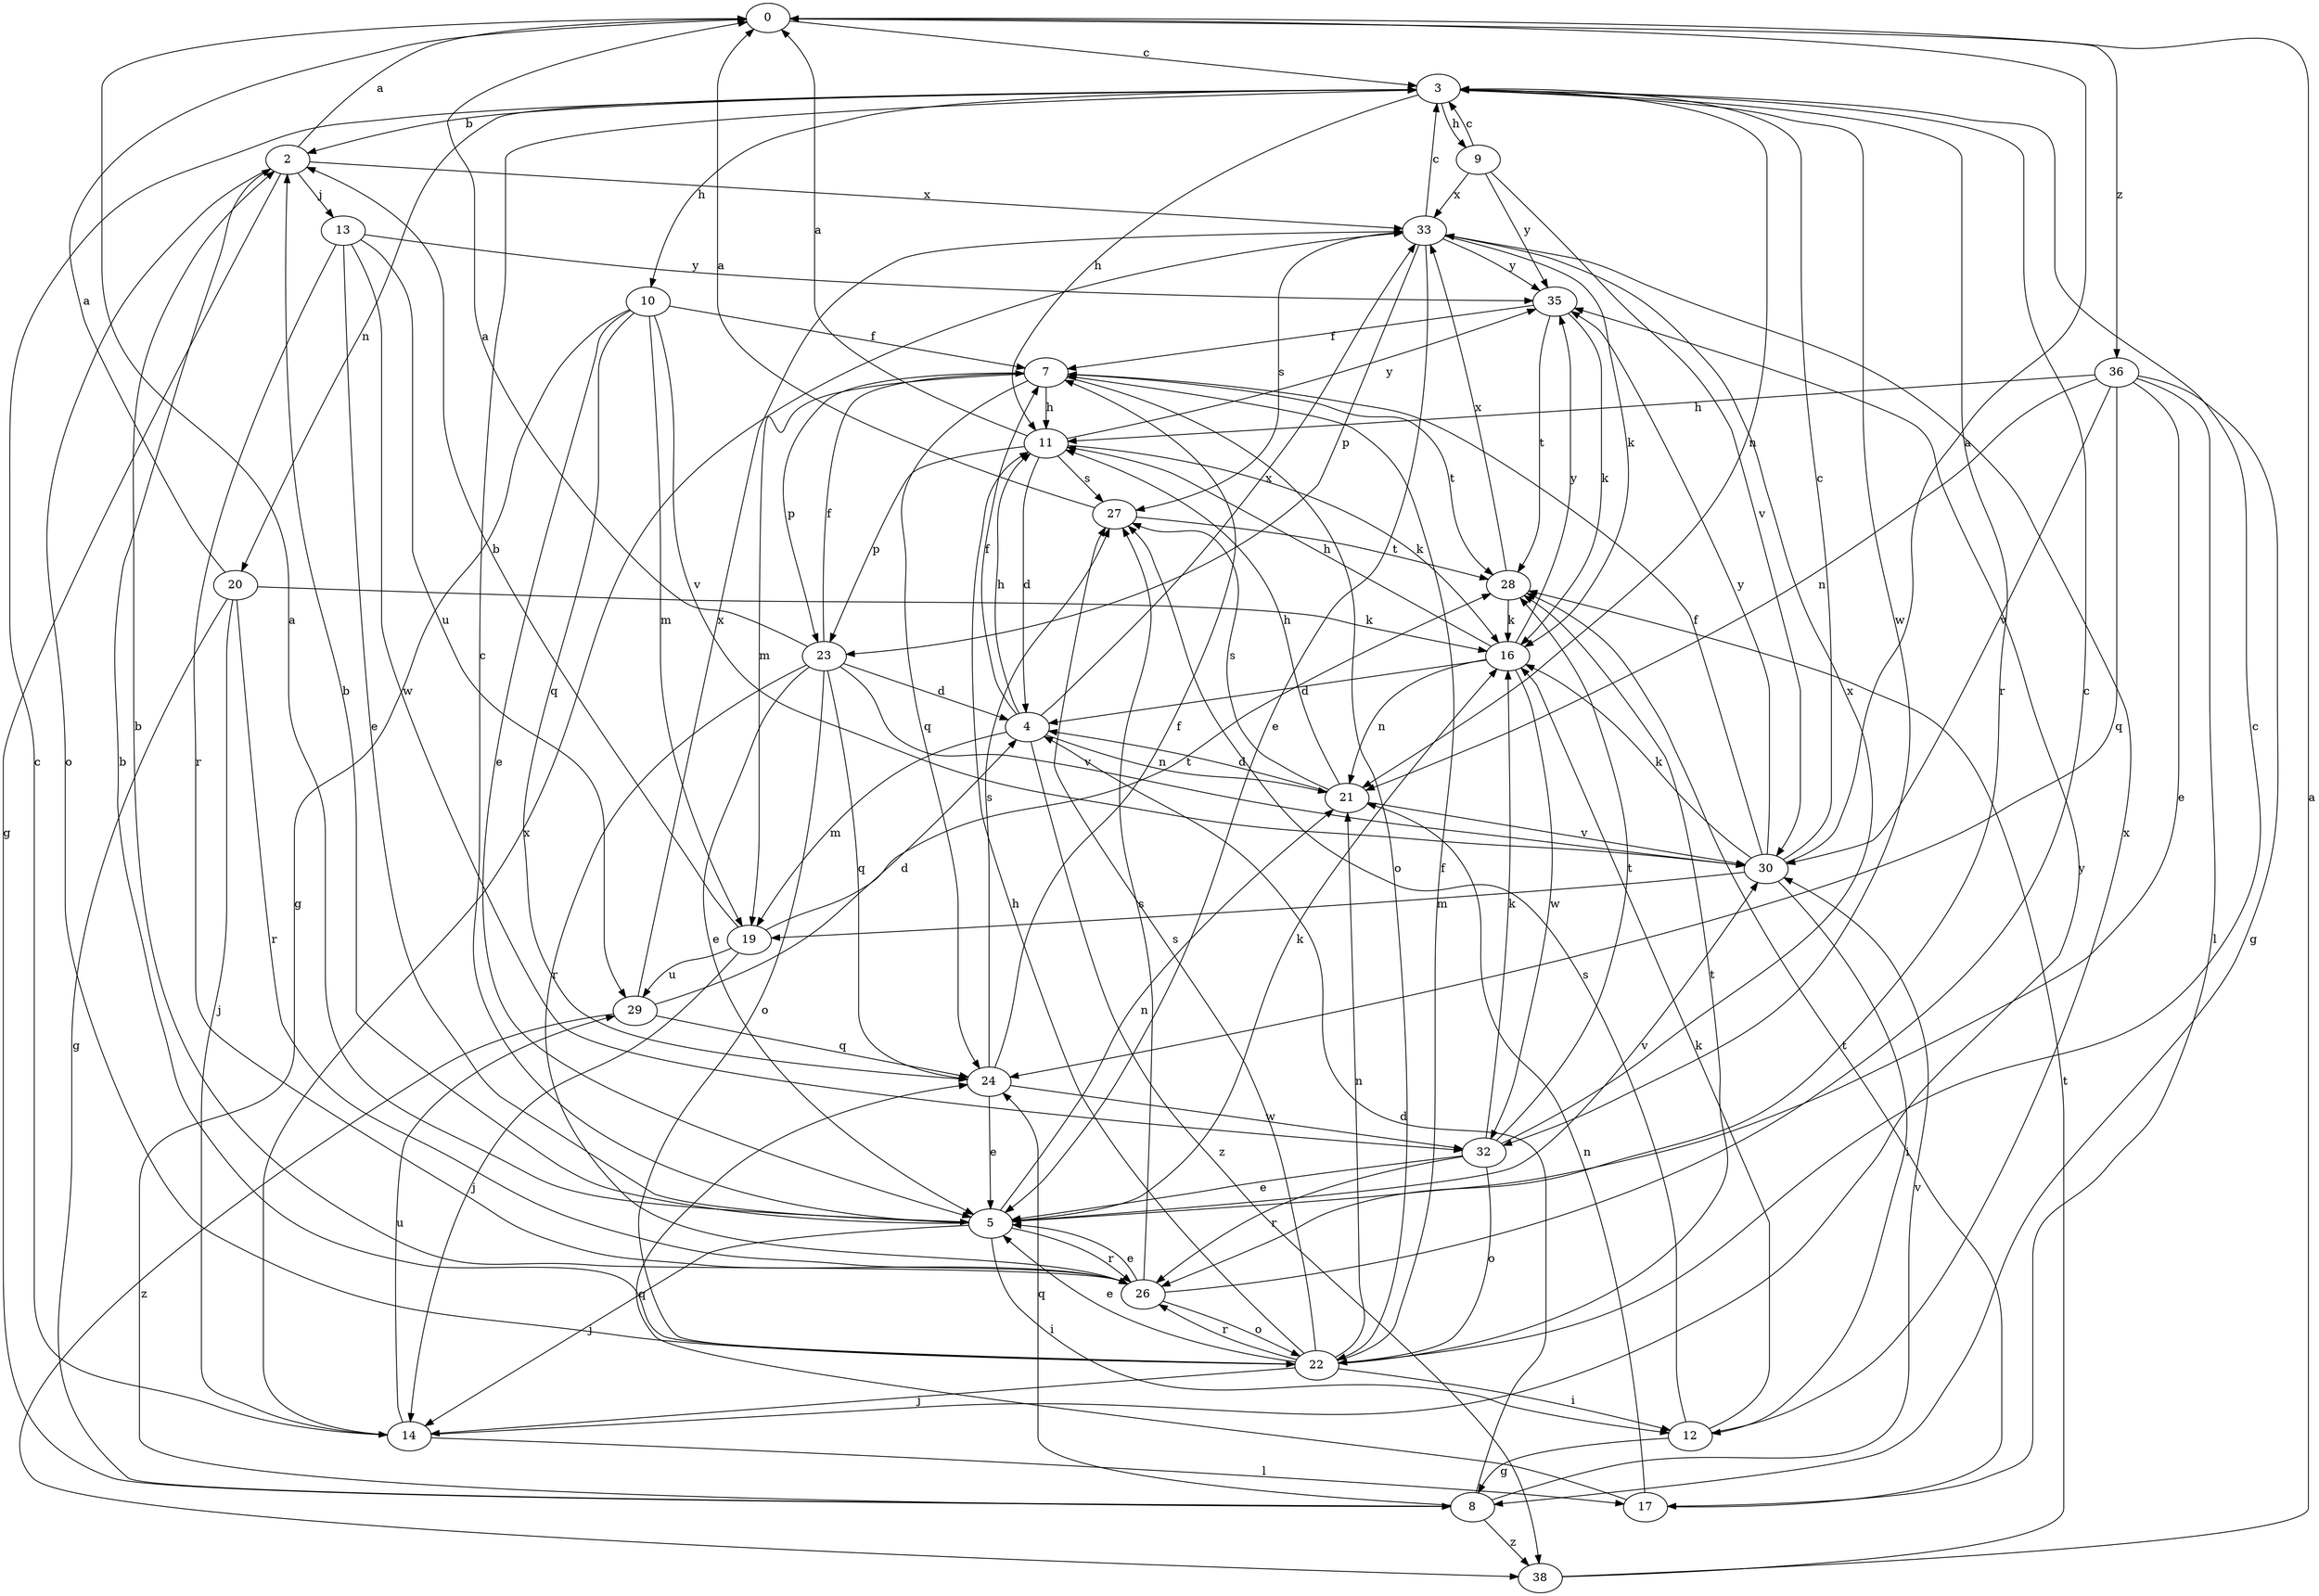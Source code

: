 strict digraph  {
0;
2;
3;
4;
5;
7;
8;
9;
10;
11;
12;
13;
14;
16;
17;
19;
20;
21;
22;
23;
24;
26;
27;
28;
29;
30;
32;
33;
35;
36;
38;
0 -> 3  [label=c];
0 -> 36  [label=z];
2 -> 0  [label=a];
2 -> 8  [label=g];
2 -> 13  [label=j];
2 -> 22  [label=o];
2 -> 33  [label=x];
3 -> 2  [label=b];
3 -> 9  [label=h];
3 -> 10  [label=h];
3 -> 11  [label=h];
3 -> 20  [label=n];
3 -> 21  [label=n];
3 -> 26  [label=r];
3 -> 32  [label=w];
4 -> 7  [label=f];
4 -> 11  [label=h];
4 -> 19  [label=m];
4 -> 21  [label=n];
4 -> 33  [label=x];
4 -> 38  [label=z];
5 -> 0  [label=a];
5 -> 2  [label=b];
5 -> 3  [label=c];
5 -> 12  [label=i];
5 -> 14  [label=j];
5 -> 16  [label=k];
5 -> 21  [label=n];
5 -> 26  [label=r];
5 -> 30  [label=v];
7 -> 11  [label=h];
7 -> 19  [label=m];
7 -> 22  [label=o];
7 -> 23  [label=p];
7 -> 24  [label=q];
7 -> 28  [label=t];
8 -> 4  [label=d];
8 -> 24  [label=q];
8 -> 30  [label=v];
8 -> 38  [label=z];
9 -> 3  [label=c];
9 -> 30  [label=v];
9 -> 33  [label=x];
9 -> 35  [label=y];
10 -> 5  [label=e];
10 -> 7  [label=f];
10 -> 8  [label=g];
10 -> 19  [label=m];
10 -> 24  [label=q];
10 -> 30  [label=v];
11 -> 0  [label=a];
11 -> 4  [label=d];
11 -> 16  [label=k];
11 -> 23  [label=p];
11 -> 27  [label=s];
11 -> 35  [label=y];
12 -> 8  [label=g];
12 -> 16  [label=k];
12 -> 27  [label=s];
12 -> 33  [label=x];
13 -> 5  [label=e];
13 -> 26  [label=r];
13 -> 29  [label=u];
13 -> 32  [label=w];
13 -> 35  [label=y];
14 -> 3  [label=c];
14 -> 17  [label=l];
14 -> 29  [label=u];
14 -> 33  [label=x];
14 -> 35  [label=y];
16 -> 4  [label=d];
16 -> 11  [label=h];
16 -> 21  [label=n];
16 -> 32  [label=w];
16 -> 35  [label=y];
17 -> 21  [label=n];
17 -> 24  [label=q];
17 -> 28  [label=t];
19 -> 2  [label=b];
19 -> 14  [label=j];
19 -> 28  [label=t];
19 -> 29  [label=u];
20 -> 0  [label=a];
20 -> 8  [label=g];
20 -> 14  [label=j];
20 -> 16  [label=k];
20 -> 26  [label=r];
21 -> 4  [label=d];
21 -> 11  [label=h];
21 -> 27  [label=s];
21 -> 30  [label=v];
22 -> 2  [label=b];
22 -> 3  [label=c];
22 -> 5  [label=e];
22 -> 7  [label=f];
22 -> 11  [label=h];
22 -> 12  [label=i];
22 -> 14  [label=j];
22 -> 21  [label=n];
22 -> 26  [label=r];
22 -> 27  [label=s];
22 -> 28  [label=t];
23 -> 0  [label=a];
23 -> 4  [label=d];
23 -> 5  [label=e];
23 -> 7  [label=f];
23 -> 22  [label=o];
23 -> 24  [label=q];
23 -> 26  [label=r];
23 -> 30  [label=v];
24 -> 5  [label=e];
24 -> 7  [label=f];
24 -> 27  [label=s];
24 -> 32  [label=w];
26 -> 2  [label=b];
26 -> 3  [label=c];
26 -> 5  [label=e];
26 -> 22  [label=o];
26 -> 27  [label=s];
27 -> 0  [label=a];
27 -> 28  [label=t];
28 -> 16  [label=k];
28 -> 33  [label=x];
29 -> 4  [label=d];
29 -> 24  [label=q];
29 -> 33  [label=x];
29 -> 38  [label=z];
30 -> 0  [label=a];
30 -> 3  [label=c];
30 -> 7  [label=f];
30 -> 12  [label=i];
30 -> 16  [label=k];
30 -> 19  [label=m];
30 -> 35  [label=y];
32 -> 5  [label=e];
32 -> 16  [label=k];
32 -> 22  [label=o];
32 -> 26  [label=r];
32 -> 28  [label=t];
32 -> 33  [label=x];
33 -> 3  [label=c];
33 -> 5  [label=e];
33 -> 16  [label=k];
33 -> 23  [label=p];
33 -> 27  [label=s];
33 -> 35  [label=y];
35 -> 7  [label=f];
35 -> 16  [label=k];
35 -> 28  [label=t];
36 -> 5  [label=e];
36 -> 8  [label=g];
36 -> 11  [label=h];
36 -> 17  [label=l];
36 -> 21  [label=n];
36 -> 24  [label=q];
36 -> 30  [label=v];
38 -> 0  [label=a];
38 -> 28  [label=t];
}
